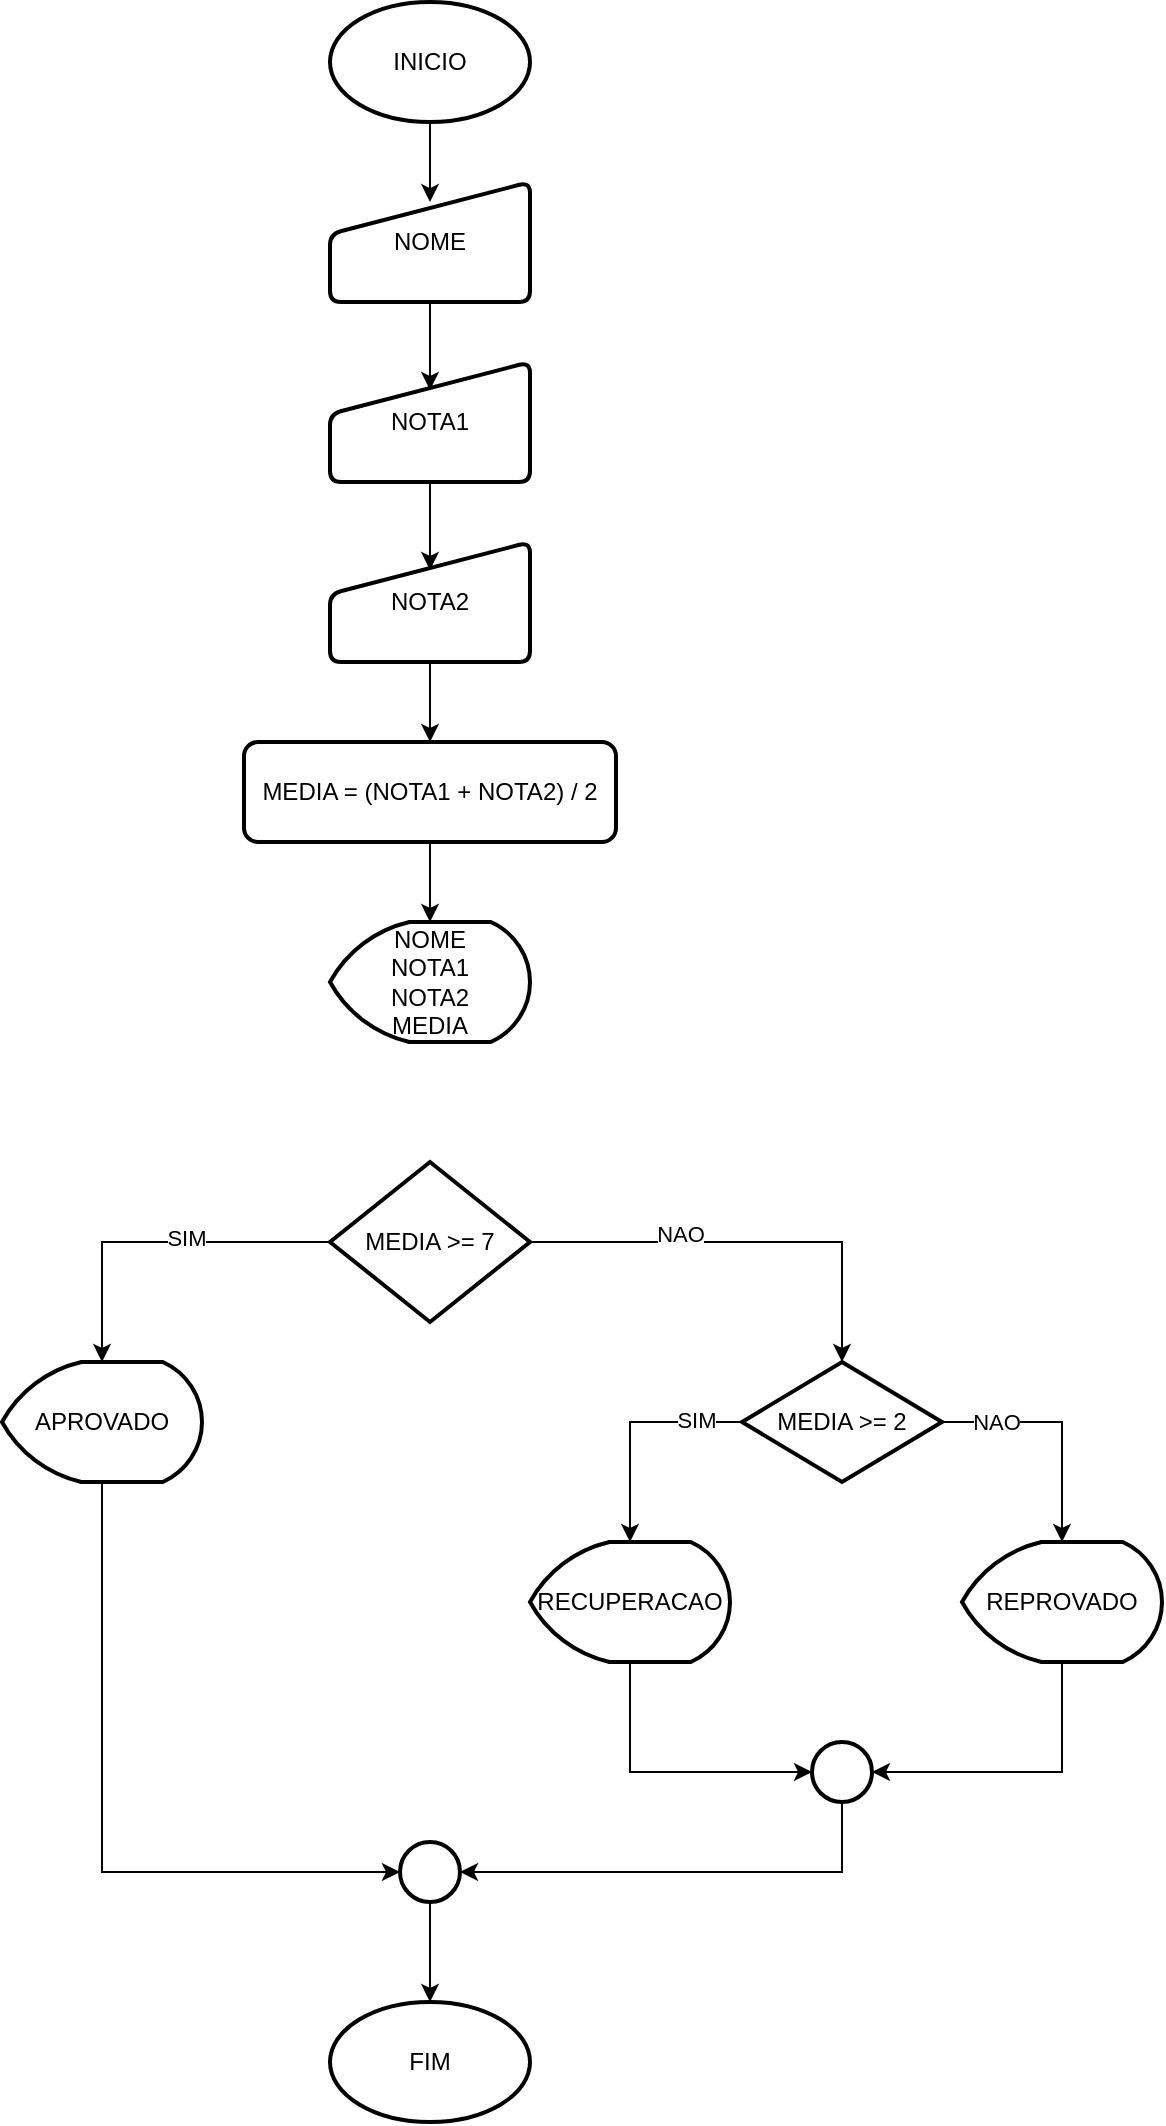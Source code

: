 <mxfile version="25.0.3">
  <diagram name="Página-1" id="Skmf-hwLcOotEwIpxuuK">
    <mxGraphModel dx="1393" dy="763" grid="1" gridSize="10" guides="1" tooltips="1" connect="1" arrows="1" fold="1" page="1" pageScale="1" pageWidth="827" pageHeight="1169" math="0" shadow="0">
      <root>
        <mxCell id="0" />
        <mxCell id="1" parent="0" />
        <mxCell id="NMH0NOfOwAVMcyWTjMzO-1" value="INICIO" style="strokeWidth=2;html=1;shape=mxgraph.flowchart.start_1;whiteSpace=wrap;" vertex="1" parent="1">
          <mxGeometry x="364" y="20" width="100" height="60" as="geometry" />
        </mxCell>
        <mxCell id="NMH0NOfOwAVMcyWTjMzO-2" value="FIM" style="strokeWidth=2;html=1;shape=mxgraph.flowchart.start_1;whiteSpace=wrap;" vertex="1" parent="1">
          <mxGeometry x="364" y="1020" width="100" height="60" as="geometry" />
        </mxCell>
        <mxCell id="NMH0NOfOwAVMcyWTjMzO-3" value="NOME" style="html=1;strokeWidth=2;shape=manualInput;whiteSpace=wrap;rounded=1;size=26;arcSize=11;" vertex="1" parent="1">
          <mxGeometry x="364" y="110" width="100" height="60" as="geometry" />
        </mxCell>
        <mxCell id="NMH0NOfOwAVMcyWTjMzO-4" value="NOTA1" style="html=1;strokeWidth=2;shape=manualInput;whiteSpace=wrap;rounded=1;size=26;arcSize=11;" vertex="1" parent="1">
          <mxGeometry x="364" y="200" width="100" height="60" as="geometry" />
        </mxCell>
        <mxCell id="NMH0NOfOwAVMcyWTjMzO-11" style="edgeStyle=orthogonalEdgeStyle;rounded=0;orthogonalLoop=1;jettySize=auto;html=1;" edge="1" parent="1" source="NMH0NOfOwAVMcyWTjMzO-5" target="NMH0NOfOwAVMcyWTjMzO-6">
          <mxGeometry relative="1" as="geometry" />
        </mxCell>
        <mxCell id="NMH0NOfOwAVMcyWTjMzO-5" value="NOTA2" style="html=1;strokeWidth=2;shape=manualInput;whiteSpace=wrap;rounded=1;size=26;arcSize=11;" vertex="1" parent="1">
          <mxGeometry x="364" y="290" width="100" height="60" as="geometry" />
        </mxCell>
        <mxCell id="NMH0NOfOwAVMcyWTjMzO-15" style="edgeStyle=orthogonalEdgeStyle;rounded=0;orthogonalLoop=1;jettySize=auto;html=1;" edge="1" parent="1" source="NMH0NOfOwAVMcyWTjMzO-6" target="NMH0NOfOwAVMcyWTjMzO-7">
          <mxGeometry relative="1" as="geometry" />
        </mxCell>
        <mxCell id="NMH0NOfOwAVMcyWTjMzO-6" value="MEDIA = (NOTA1 + NOTA2) / 2" style="rounded=1;whiteSpace=wrap;html=1;absoluteArcSize=1;arcSize=14;strokeWidth=2;" vertex="1" parent="1">
          <mxGeometry x="321" y="390" width="186" height="50" as="geometry" />
        </mxCell>
        <mxCell id="NMH0NOfOwAVMcyWTjMzO-7" value="NOME&lt;div&gt;NOTA1&lt;/div&gt;&lt;div&gt;NOTA2&lt;/div&gt;&lt;div&gt;MEDIA&lt;/div&gt;" style="strokeWidth=2;html=1;shape=mxgraph.flowchart.display;whiteSpace=wrap;" vertex="1" parent="1">
          <mxGeometry x="364" y="480" width="100" height="60" as="geometry" />
        </mxCell>
        <mxCell id="NMH0NOfOwAVMcyWTjMzO-8" style="edgeStyle=orthogonalEdgeStyle;rounded=0;orthogonalLoop=1;jettySize=auto;html=1;entryX=0.5;entryY=0.233;entryDx=0;entryDy=0;entryPerimeter=0;" edge="1" parent="1" source="NMH0NOfOwAVMcyWTjMzO-3" target="NMH0NOfOwAVMcyWTjMzO-4">
          <mxGeometry relative="1" as="geometry" />
        </mxCell>
        <mxCell id="NMH0NOfOwAVMcyWTjMzO-10" style="edgeStyle=orthogonalEdgeStyle;rounded=0;orthogonalLoop=1;jettySize=auto;html=1;entryX=0.5;entryY=0.233;entryDx=0;entryDy=0;entryPerimeter=0;" edge="1" parent="1" source="NMH0NOfOwAVMcyWTjMzO-4" target="NMH0NOfOwAVMcyWTjMzO-5">
          <mxGeometry relative="1" as="geometry" />
        </mxCell>
        <mxCell id="NMH0NOfOwAVMcyWTjMzO-14" style="edgeStyle=orthogonalEdgeStyle;rounded=0;orthogonalLoop=1;jettySize=auto;html=1;entryX=0.5;entryY=0.167;entryDx=0;entryDy=0;entryPerimeter=0;" edge="1" parent="1" source="NMH0NOfOwAVMcyWTjMzO-1" target="NMH0NOfOwAVMcyWTjMzO-3">
          <mxGeometry relative="1" as="geometry" />
        </mxCell>
        <mxCell id="NMH0NOfOwAVMcyWTjMzO-16" value="MEDIA &amp;gt;= 7" style="strokeWidth=2;html=1;shape=mxgraph.flowchart.decision;whiteSpace=wrap;" vertex="1" parent="1">
          <mxGeometry x="364" y="600" width="100" height="80" as="geometry" />
        </mxCell>
        <mxCell id="NMH0NOfOwAVMcyWTjMzO-18" value="APROVADO" style="strokeWidth=2;html=1;shape=mxgraph.flowchart.display;whiteSpace=wrap;" vertex="1" parent="1">
          <mxGeometry x="200" y="700" width="100" height="60" as="geometry" />
        </mxCell>
        <mxCell id="NMH0NOfOwAVMcyWTjMzO-19" style="edgeStyle=orthogonalEdgeStyle;rounded=0;orthogonalLoop=1;jettySize=auto;html=1;entryX=0.5;entryY=0;entryDx=0;entryDy=0;entryPerimeter=0;" edge="1" parent="1" source="NMH0NOfOwAVMcyWTjMzO-16" target="NMH0NOfOwAVMcyWTjMzO-18">
          <mxGeometry relative="1" as="geometry" />
        </mxCell>
        <mxCell id="NMH0NOfOwAVMcyWTjMzO-20" value="SIM" style="edgeLabel;html=1;align=center;verticalAlign=middle;resizable=0;points=[];" vertex="1" connectable="0" parent="NMH0NOfOwAVMcyWTjMzO-19">
          <mxGeometry x="-0.172" y="-2" relative="1" as="geometry">
            <mxPoint as="offset" />
          </mxGeometry>
        </mxCell>
        <mxCell id="NMH0NOfOwAVMcyWTjMzO-28" style="edgeStyle=orthogonalEdgeStyle;rounded=0;orthogonalLoop=1;jettySize=auto;html=1;" edge="1" parent="1" source="NMH0NOfOwAVMcyWTjMzO-21" target="NMH0NOfOwAVMcyWTjMzO-26">
          <mxGeometry relative="1" as="geometry" />
        </mxCell>
        <mxCell id="NMH0NOfOwAVMcyWTjMzO-30" value="NAO" style="edgeLabel;html=1;align=center;verticalAlign=middle;resizable=0;points=[];" vertex="1" connectable="0" parent="NMH0NOfOwAVMcyWTjMzO-28">
          <mxGeometry x="-0.55" relative="1" as="geometry">
            <mxPoint as="offset" />
          </mxGeometry>
        </mxCell>
        <mxCell id="NMH0NOfOwAVMcyWTjMzO-21" value="MEDIA &amp;gt;= 2" style="strokeWidth=2;html=1;shape=mxgraph.flowchart.decision;whiteSpace=wrap;" vertex="1" parent="1">
          <mxGeometry x="570" y="700" width="100" height="60" as="geometry" />
        </mxCell>
        <mxCell id="NMH0NOfOwAVMcyWTjMzO-22" style="edgeStyle=orthogonalEdgeStyle;rounded=0;orthogonalLoop=1;jettySize=auto;html=1;exitX=1;exitY=0.5;exitDx=0;exitDy=0;exitPerimeter=0;entryX=0.5;entryY=0;entryDx=0;entryDy=0;entryPerimeter=0;" edge="1" parent="1" source="NMH0NOfOwAVMcyWTjMzO-16" target="NMH0NOfOwAVMcyWTjMzO-21">
          <mxGeometry relative="1" as="geometry" />
        </mxCell>
        <mxCell id="NMH0NOfOwAVMcyWTjMzO-23" value="NAO" style="edgeLabel;html=1;align=center;verticalAlign=middle;resizable=0;points=[];" vertex="1" connectable="0" parent="NMH0NOfOwAVMcyWTjMzO-22">
          <mxGeometry x="-0.306" y="4" relative="1" as="geometry">
            <mxPoint as="offset" />
          </mxGeometry>
        </mxCell>
        <mxCell id="NMH0NOfOwAVMcyWTjMzO-25" value="RECUPERACAO" style="strokeWidth=2;html=1;shape=mxgraph.flowchart.display;whiteSpace=wrap;" vertex="1" parent="1">
          <mxGeometry x="464" y="790" width="100" height="60" as="geometry" />
        </mxCell>
        <mxCell id="NMH0NOfOwAVMcyWTjMzO-26" value="REPROVADO" style="strokeWidth=2;html=1;shape=mxgraph.flowchart.display;whiteSpace=wrap;" vertex="1" parent="1">
          <mxGeometry x="680" y="790" width="100" height="60" as="geometry" />
        </mxCell>
        <mxCell id="NMH0NOfOwAVMcyWTjMzO-27" style="edgeStyle=orthogonalEdgeStyle;rounded=0;orthogonalLoop=1;jettySize=auto;html=1;exitX=0;exitY=0.5;exitDx=0;exitDy=0;exitPerimeter=0;entryX=0.5;entryY=0;entryDx=0;entryDy=0;entryPerimeter=0;" edge="1" parent="1" source="NMH0NOfOwAVMcyWTjMzO-21" target="NMH0NOfOwAVMcyWTjMzO-25">
          <mxGeometry relative="1" as="geometry" />
        </mxCell>
        <mxCell id="NMH0NOfOwAVMcyWTjMzO-29" value="SIM" style="edgeLabel;html=1;align=center;verticalAlign=middle;resizable=0;points=[];" vertex="1" connectable="0" parent="NMH0NOfOwAVMcyWTjMzO-27">
          <mxGeometry x="-0.603" y="-1" relative="1" as="geometry">
            <mxPoint as="offset" />
          </mxGeometry>
        </mxCell>
        <mxCell id="NMH0NOfOwAVMcyWTjMzO-31" value="" style="strokeWidth=2;html=1;shape=mxgraph.flowchart.start_2;whiteSpace=wrap;" vertex="1" parent="1">
          <mxGeometry x="605" y="890" width="30" height="30" as="geometry" />
        </mxCell>
        <mxCell id="NMH0NOfOwAVMcyWTjMzO-33" style="edgeStyle=orthogonalEdgeStyle;rounded=0;orthogonalLoop=1;jettySize=auto;html=1;entryX=1;entryY=0.5;entryDx=0;entryDy=0;entryPerimeter=0;" edge="1" parent="1" source="NMH0NOfOwAVMcyWTjMzO-26" target="NMH0NOfOwAVMcyWTjMzO-31">
          <mxGeometry relative="1" as="geometry">
            <Array as="points">
              <mxPoint x="730" y="905" />
            </Array>
          </mxGeometry>
        </mxCell>
        <mxCell id="NMH0NOfOwAVMcyWTjMzO-34" style="edgeStyle=orthogonalEdgeStyle;rounded=0;orthogonalLoop=1;jettySize=auto;html=1;entryX=0;entryY=0.5;entryDx=0;entryDy=0;entryPerimeter=0;" edge="1" parent="1" source="NMH0NOfOwAVMcyWTjMzO-25" target="NMH0NOfOwAVMcyWTjMzO-31">
          <mxGeometry relative="1" as="geometry">
            <Array as="points">
              <mxPoint x="514" y="905" />
            </Array>
          </mxGeometry>
        </mxCell>
        <mxCell id="NMH0NOfOwAVMcyWTjMzO-35" value="" style="strokeWidth=2;html=1;shape=mxgraph.flowchart.start_2;whiteSpace=wrap;" vertex="1" parent="1">
          <mxGeometry x="399" y="940" width="30" height="30" as="geometry" />
        </mxCell>
        <mxCell id="NMH0NOfOwAVMcyWTjMzO-36" style="edgeStyle=orthogonalEdgeStyle;rounded=0;orthogonalLoop=1;jettySize=auto;html=1;entryX=0.5;entryY=0;entryDx=0;entryDy=0;entryPerimeter=0;" edge="1" parent="1" source="NMH0NOfOwAVMcyWTjMzO-35" target="NMH0NOfOwAVMcyWTjMzO-2">
          <mxGeometry relative="1" as="geometry" />
        </mxCell>
        <mxCell id="NMH0NOfOwAVMcyWTjMzO-37" style="edgeStyle=orthogonalEdgeStyle;rounded=0;orthogonalLoop=1;jettySize=auto;html=1;entryX=0;entryY=0.5;entryDx=0;entryDy=0;entryPerimeter=0;" edge="1" parent="1" source="NMH0NOfOwAVMcyWTjMzO-18" target="NMH0NOfOwAVMcyWTjMzO-35">
          <mxGeometry relative="1" as="geometry">
            <Array as="points">
              <mxPoint x="250" y="955" />
            </Array>
          </mxGeometry>
        </mxCell>
        <mxCell id="NMH0NOfOwAVMcyWTjMzO-39" style="edgeStyle=orthogonalEdgeStyle;rounded=0;orthogonalLoop=1;jettySize=auto;html=1;entryX=1;entryY=0.5;entryDx=0;entryDy=0;entryPerimeter=0;" edge="1" parent="1" source="NMH0NOfOwAVMcyWTjMzO-31" target="NMH0NOfOwAVMcyWTjMzO-35">
          <mxGeometry relative="1" as="geometry">
            <Array as="points">
              <mxPoint x="620" y="955" />
            </Array>
          </mxGeometry>
        </mxCell>
      </root>
    </mxGraphModel>
  </diagram>
</mxfile>
